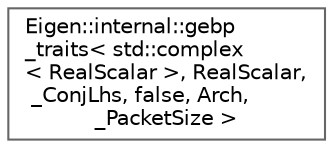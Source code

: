digraph "Graphical Class Hierarchy"
{
 // LATEX_PDF_SIZE
  bgcolor="transparent";
  edge [fontname=Helvetica,fontsize=10,labelfontname=Helvetica,labelfontsize=10];
  node [fontname=Helvetica,fontsize=10,shape=box,height=0.2,width=0.4];
  rankdir="LR";
  Node0 [id="Node000000",label="Eigen::internal::gebp\l_traits\< std::complex\l\< RealScalar \>, RealScalar,\l _ConjLhs, false, Arch, \l_PacketSize \>",height=0.2,width=0.4,color="grey40", fillcolor="white", style="filled",URL="$classEigen_1_1internal_1_1gebp__traits_3_01std_1_1complex_3_01RealScalar_01_4_00_01RealScalar_003c8640daf94ae37f3dc42f8d03b454cd.html",tooltip=" "];
}
